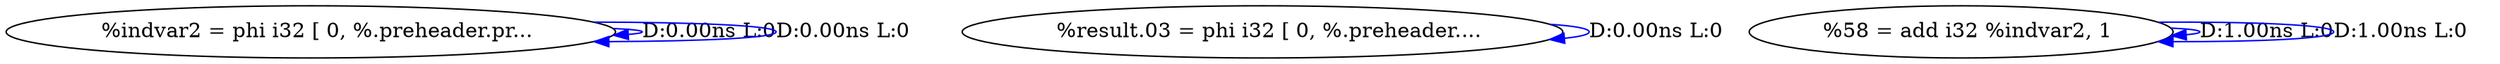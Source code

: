 digraph {
Node0x29b58f0[label="  %indvar2 = phi i32 [ 0, %.preheader.pr..."];
Node0x29b58f0 -> Node0x29b58f0[label="D:0.00ns L:0",color=blue];
Node0x29b58f0 -> Node0x29b58f0[label="D:0.00ns L:0",color=blue];
Node0x29b59d0[label="  %result.03 = phi i32 [ 0, %.preheader...."];
Node0x29b59d0 -> Node0x29b59d0[label="D:0.00ns L:0",color=blue];
Node0x29b5ab0[label="  %58 = add i32 %indvar2, 1"];
Node0x29b5ab0 -> Node0x29b5ab0[label="D:1.00ns L:0",color=blue];
Node0x29b5ab0 -> Node0x29b5ab0[label="D:1.00ns L:0",color=blue];
}
